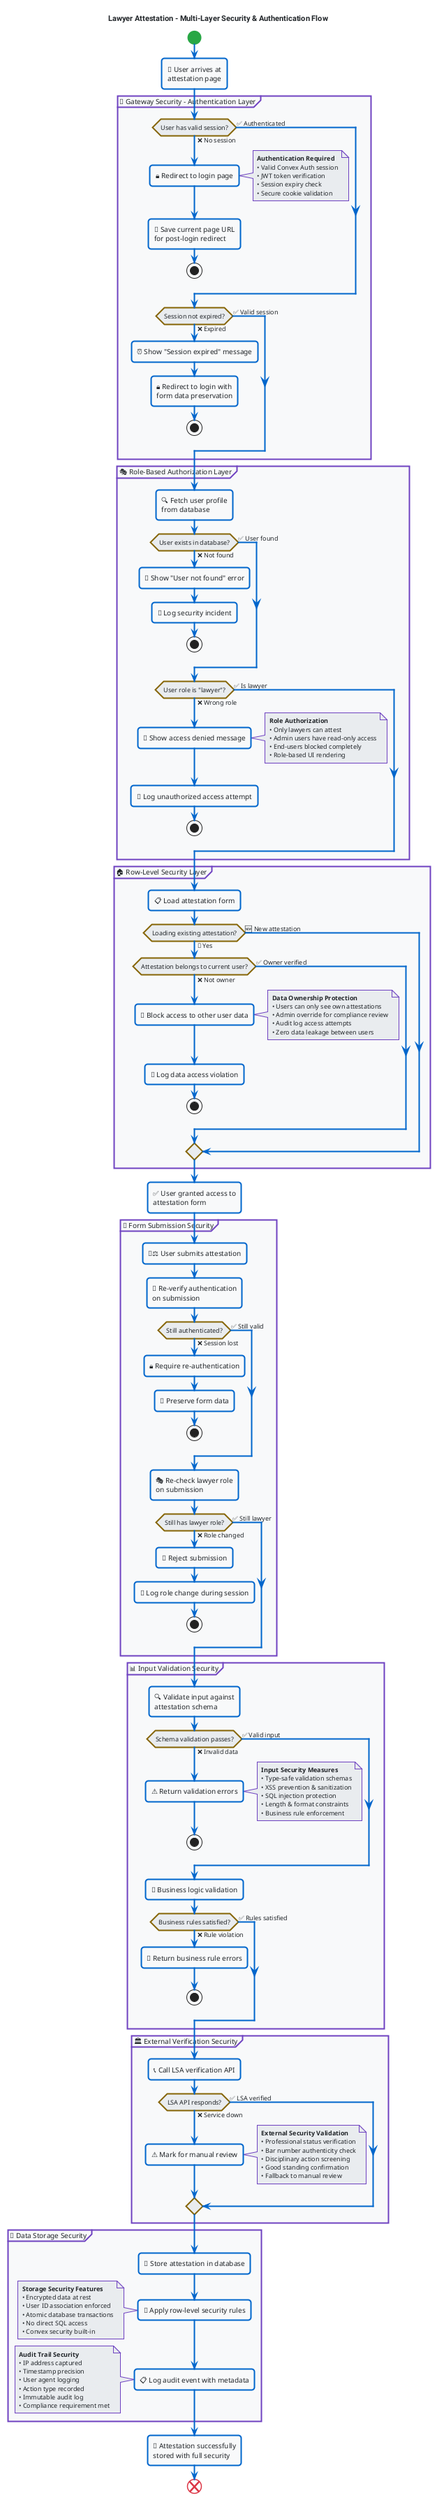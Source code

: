 @startuml Lawyer Attestation - Security & Authentication Flow
<style>
' Professional Light Theme Configuration - Pure CSS Style
!$color_bg = "#ffffff"
!$color_bg_light = "#f8f9fa"
!$color_bg_lighter = "#e9ecef"
!$color_fg = "#212529"
!$color_fg_muted = "#6c757d"
!$color_primary = "#0066cc"
!$color_primary_light = "#4da6ff"
!$color_success = "#28a745"
!$color_warning = "#856404"
!$color_error = "#dc3545"
!$color_accent = "#6f42c1"

' Root document styling
document {
  BackGroundColor: $color_bg;
  FontColor: $color_fg;
  FontName: "Segoe UI", -apple-system, BlinkMacSystemFont, Roboto, "Helvetica Neue", Arial, sans-serif;
  FontSize: 11;
}

' Activity diagram specific styling
activity {
  BackGroundColor: $color_bg_light;
  LineColor: $color_primary;
  FontColor: $color_fg;
  FontSize: 10;
  LineThickness: 2;
  RoundCorner: 8;
  Padding: 8;
}

' Start/End styling
start {
  BackGroundColor: $color_success;
  LineColor: $color_success;
  FontColor: $color_bg;
  FontSize: 10;
}

end {
  BackGroundColor: $color_error;
  LineColor: $color_error;
  FontColor: $color_bg;
  FontSize: 10;
}

' Decision diamond styling  
diamond {
  BackGroundColor: $color_bg_lighter;
  LineColor: $color_warning;
  FontColor: $color_fg;
  FontSize: 9;
  LineThickness: 2;
}

' Arrow styling
arrow {
  LineColor: $color_primary;
  FontColor: $color_fg;
  FontSize: 9;
  LineThickness: 2;
}

' Note styling
note {
  BackGroundColor: $color_bg_lighter;
  LineColor: $color_accent;
  FontColor: $color_fg;
  FontSize: 9;
  LineThickness: 1;
  RoundCorner: 6;
  Padding: 6;
}

' Partition styling
partition {
  BackGroundColor: $color_bg_light;
  LineColor: $color_accent;
  FontColor: $color_fg;
  FontSize: 10;
  LineThickness: 2;
}
</style>

title Lawyer Attestation - Multi-Layer Security & Authentication Flow

start

:👤 User arrives at\nattestation page;

partition "🚪 Gateway Security - Authentication Layer" {
  if (User has valid session?) then (❌ No session)
    :🔒 Redirect to login page;
    note right
      **Authentication Required**
      • Valid Convex Auth session
      • JWT token verification
      • Session expiry check
      • Secure cookie validation
    end note
    :💾 Save current page URL\nfor post-login redirect;
    stop
  else (✅ Authenticated)
  endif

  if (Session not expired?) then (❌ Expired)
    :⏰ Show "Session expired" message;
    :🔒 Redirect to login with\nform data preservation;
    stop
  else (✅ Valid session)
  endif
}

partition "🎭 Role-Based Authorization Layer" {
  :🔍 Fetch user profile\nfrom database;
  
  if (User exists in database?) then (❌ Not found)
    :🚫 Show "User not found" error;
    :📧 Log security incident;
    stop
  else (✅ User found)
  endif

  if (User role is "lawyer"?) then (❌ Wrong role)
    :🚫 Show access denied message;
    note right
      **Role Authorization**
      • Only lawyers can attest
      • Admin users have read-only access
      • End-users blocked completely
      • Role-based UI rendering
    end note
    :📧 Log unauthorized access attempt;
    stop
  else (✅ Is lawyer)
  endif
}

partition "🏠 Row-Level Security Layer" {
  :📋 Load attestation form;
  
  if (Loading existing attestation?) then (🔄 Yes)
    if (Attestation belongs to current user?) then (❌ Not owner)
      :🚫 Block access to other user data;
      note right
        **Data Ownership Protection**
        • Users can only see own attestations
        • Admin override for compliance review
        • Audit log access attempts
        • Zero data leakage between users
      end note
      :📧 Log data access violation;
      stop
    else (✅ Owner verified)
    endif
  else (🆕 New attestation)
  endif
}

:✅ User granted access to\nattestation form;

partition "📝 Form Submission Security" {
  :👩‍⚖️ User submits attestation;
  
  :🔐 Re-verify authentication\non submission;
  if (Still authenticated?) then (❌ Session lost)
    :🔒 Require re-authentication;
    :💾 Preserve form data;
    stop
  else (✅ Still valid)
  endif

  :🎭 Re-check lawyer role\non submission;
  if (Still has lawyer role?) then (❌ Role changed)
    :🚫 Reject submission;
    :📧 Log role change during session;
    stop
  else (✅ Still lawyer)
  endif
}

partition "📊 Input Validation Security" {
  :🔍 Validate input against\nattestation schema;
  
  if (Schema validation passes?) then (❌ Invalid data)
    :⚠️ Return validation errors;
    note right
      **Input Security Measures**
      • Type-safe validation schemas
      • XSS prevention & sanitization
      • SQL injection protection
      • Length & format constraints
      • Business rule enforcement
    end note
    stop
  else (✅ Valid input)
  endif

  :🧠 Business logic validation;
  if (Business rules satisfied?) then (❌ Rule violation)
    :📝 Return business rule errors;
    stop
  else (✅ Rules satisfied)
  endif
}

partition "🏛️ External Verification Security" {
  :📞 Call LSA verification API;
  
  if (LSA API responds?) then (❌ Service down)
    :⚠️ Mark for manual review;
    note right
      **External Security Validation**
      • Professional status verification
      • Bar number authenticity check
      • Disciplinary action screening
      • Good standing confirmation
      • Fallback to manual review
    end note
  else (✅ LSA verified)
  endif
}

partition "💾 Data Storage Security" {
  :📝 Store attestation in database;
  
  :🔐 Apply row-level security rules;
  note left
    **Storage Security Features**
    • Encrypted data at rest
    • User ID association enforced
    • Atomic database transactions
    • No direct SQL access
    • Convex security built-in
  end note
  
  :📋 Log audit event with metadata;
  note left
    **Audit Trail Security**
    • IP address captured
    • Timestamp precision
    • User agent logging
    • Action type recorded
    • Immutable audit log
    • Compliance requirement met
  end note
}

:🎉 Attestation successfully\nstored with full security;

end

@enduml